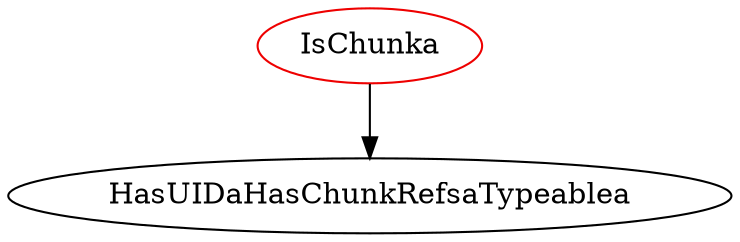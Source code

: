 digraph ischunka{
IsChunka	[shape=oval, color=red2, label="IsChunka"];
IsChunka -> HasUIDaHasChunkRefsaTypeablea;
}

